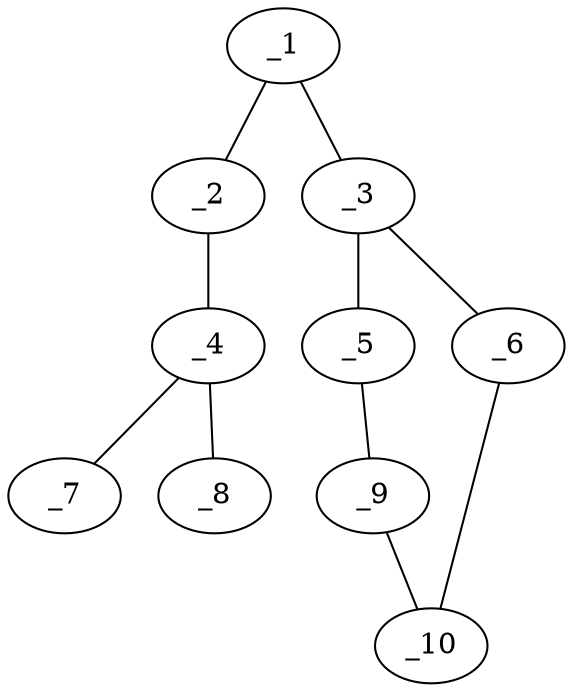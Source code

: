 graph molid208746 {
	_1	 [charge=0,
		chem=4,
		symbol="N  ",
		x="2.809",
		y="0.2694"];
	_2	 [charge=0,
		chem=4,
		symbol="N  ",
		x="3.6751",
		y="0.7694"];
	_1 -- _2	 [valence=1];
	_3	 [charge=0,
		chem=1,
		symbol="C  ",
		x="2.809",
		y="-0.7306"];
	_1 -- _3	 [valence=2];
	_4	 [charge=0,
		chem=1,
		symbol="C  ",
		x="3.6751",
		y="1.7694"];
	_2 -- _4	 [valence=1];
	_5	 [charge=0,
		chem=1,
		symbol="C  ",
		x=2,
		y="-1.3184"];
	_3 -- _5	 [valence=1];
	_6	 [charge=0,
		chem=1,
		symbol="C  ",
		x="3.618",
		y="-1.3184"];
	_3 -- _6	 [valence=1];
	_7	 [charge=0,
		chem=4,
		symbol="N  ",
		x="4.5411",
		y="2.2694"];
	_4 -- _7	 [valence=1];
	_8	 [charge=0,
		chem=5,
		symbol="S  ",
		x="2.809",
		y="2.2694"];
	_4 -- _8	 [valence=2];
	_9	 [charge=0,
		chem=5,
		symbol="S  ",
		x="2.309",
		y="-2.2694"];
	_5 -- _9	 [valence=1];
	_10	 [charge=0,
		chem=5,
		symbol="S  ",
		x="3.309",
		y="-2.2694"];
	_6 -- _10	 [valence=1];
	_9 -- _10	 [valence=1];
}
